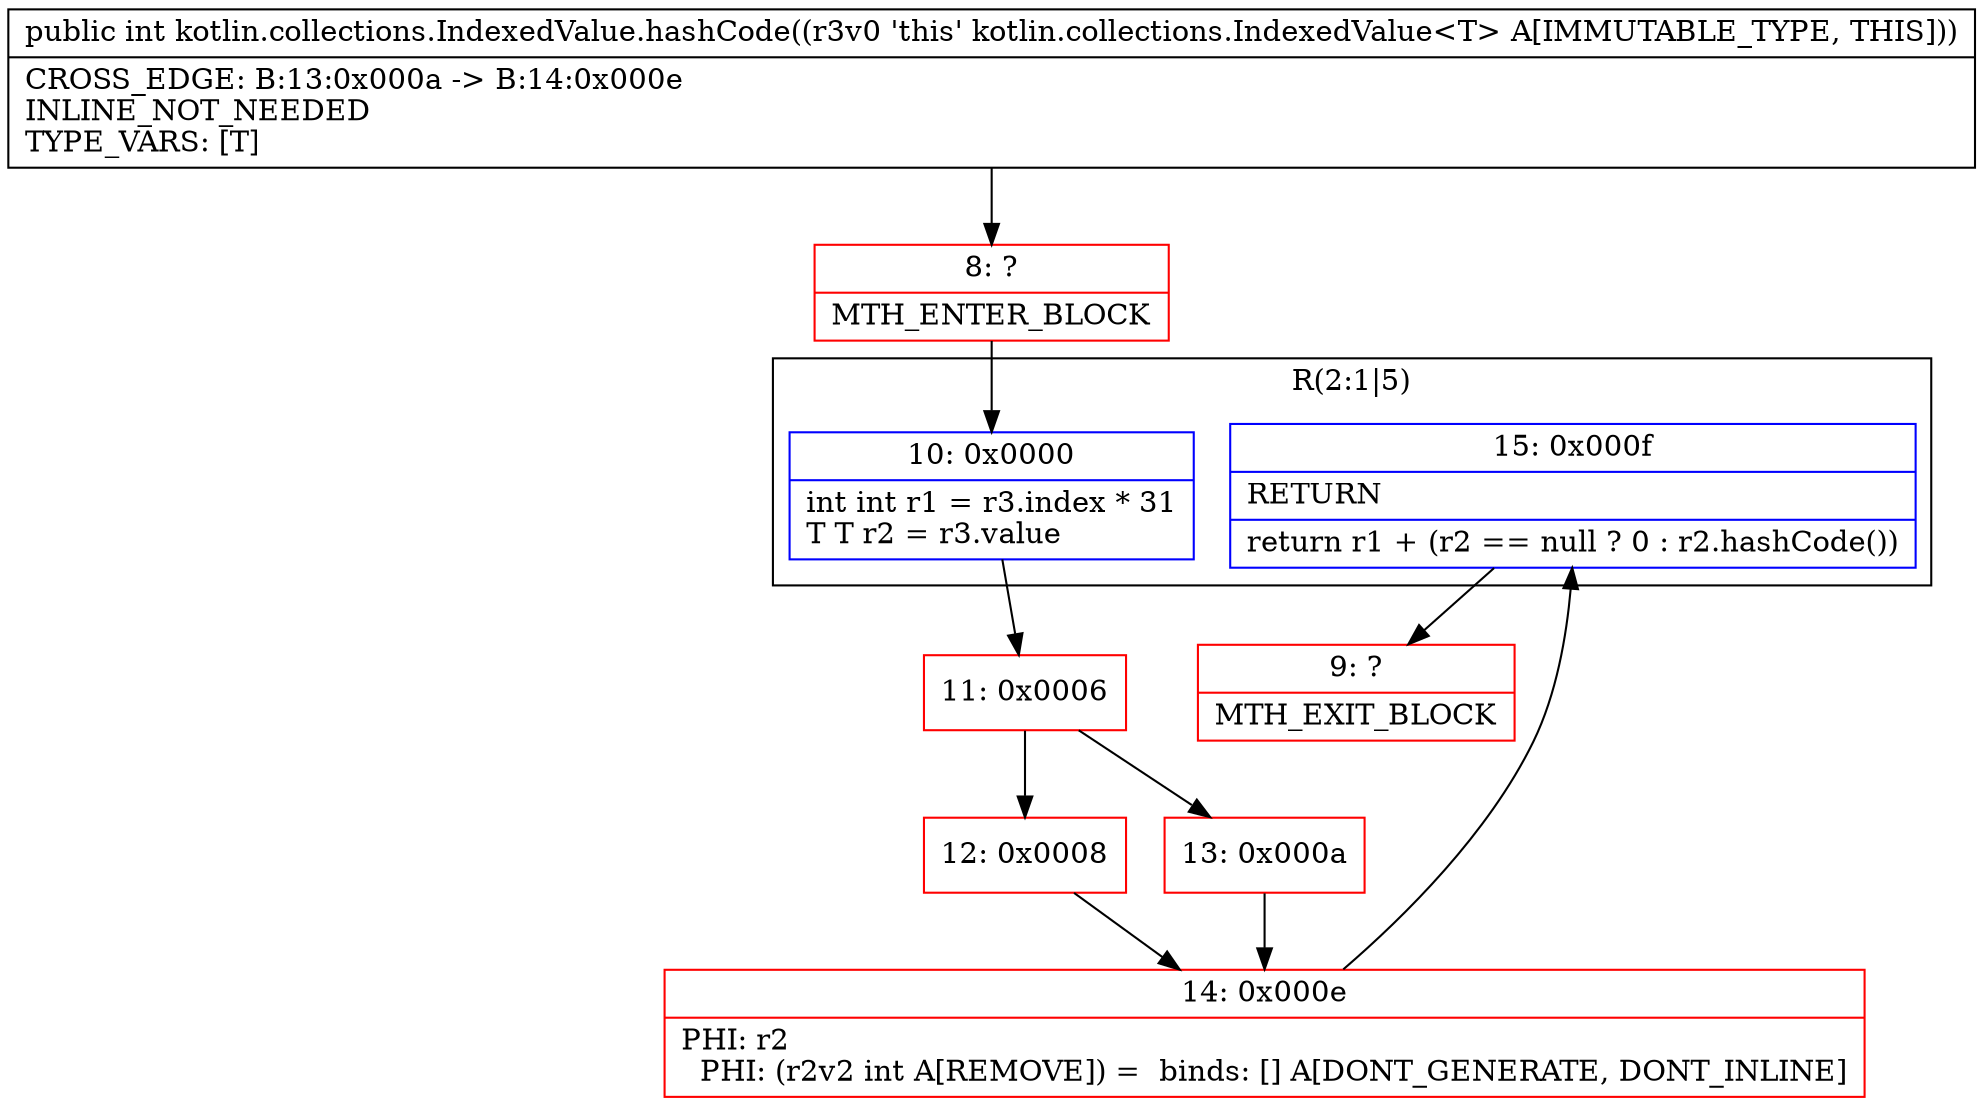 digraph "CFG forkotlin.collections.IndexedValue.hashCode()I" {
subgraph cluster_Region_295975916 {
label = "R(2:1|5)";
node [shape=record,color=blue];
Node_10 [shape=record,label="{10\:\ 0x0000|int int r1 = r3.index * 31\lT T r2 = r3.value\l}"];
Node_15 [shape=record,label="{15\:\ 0x000f|RETURN\l|return r1 + (r2 == null ? 0 : r2.hashCode())\l}"];
}
Node_8 [shape=record,color=red,label="{8\:\ ?|MTH_ENTER_BLOCK\l}"];
Node_11 [shape=record,color=red,label="{11\:\ 0x0006}"];
Node_12 [shape=record,color=red,label="{12\:\ 0x0008}"];
Node_14 [shape=record,color=red,label="{14\:\ 0x000e|PHI: r2 \l  PHI: (r2v2 int A[REMOVE]) =  binds: [] A[DONT_GENERATE, DONT_INLINE]\l}"];
Node_9 [shape=record,color=red,label="{9\:\ ?|MTH_EXIT_BLOCK\l}"];
Node_13 [shape=record,color=red,label="{13\:\ 0x000a}"];
MethodNode[shape=record,label="{public int kotlin.collections.IndexedValue.hashCode((r3v0 'this' kotlin.collections.IndexedValue\<T\> A[IMMUTABLE_TYPE, THIS]))  | CROSS_EDGE: B:13:0x000a \-\> B:14:0x000e\lINLINE_NOT_NEEDED\lTYPE_VARS: [T]\l}"];
MethodNode -> Node_8;Node_10 -> Node_11;
Node_15 -> Node_9;
Node_8 -> Node_10;
Node_11 -> Node_12;
Node_11 -> Node_13;
Node_12 -> Node_14;
Node_14 -> Node_15;
Node_13 -> Node_14;
}

